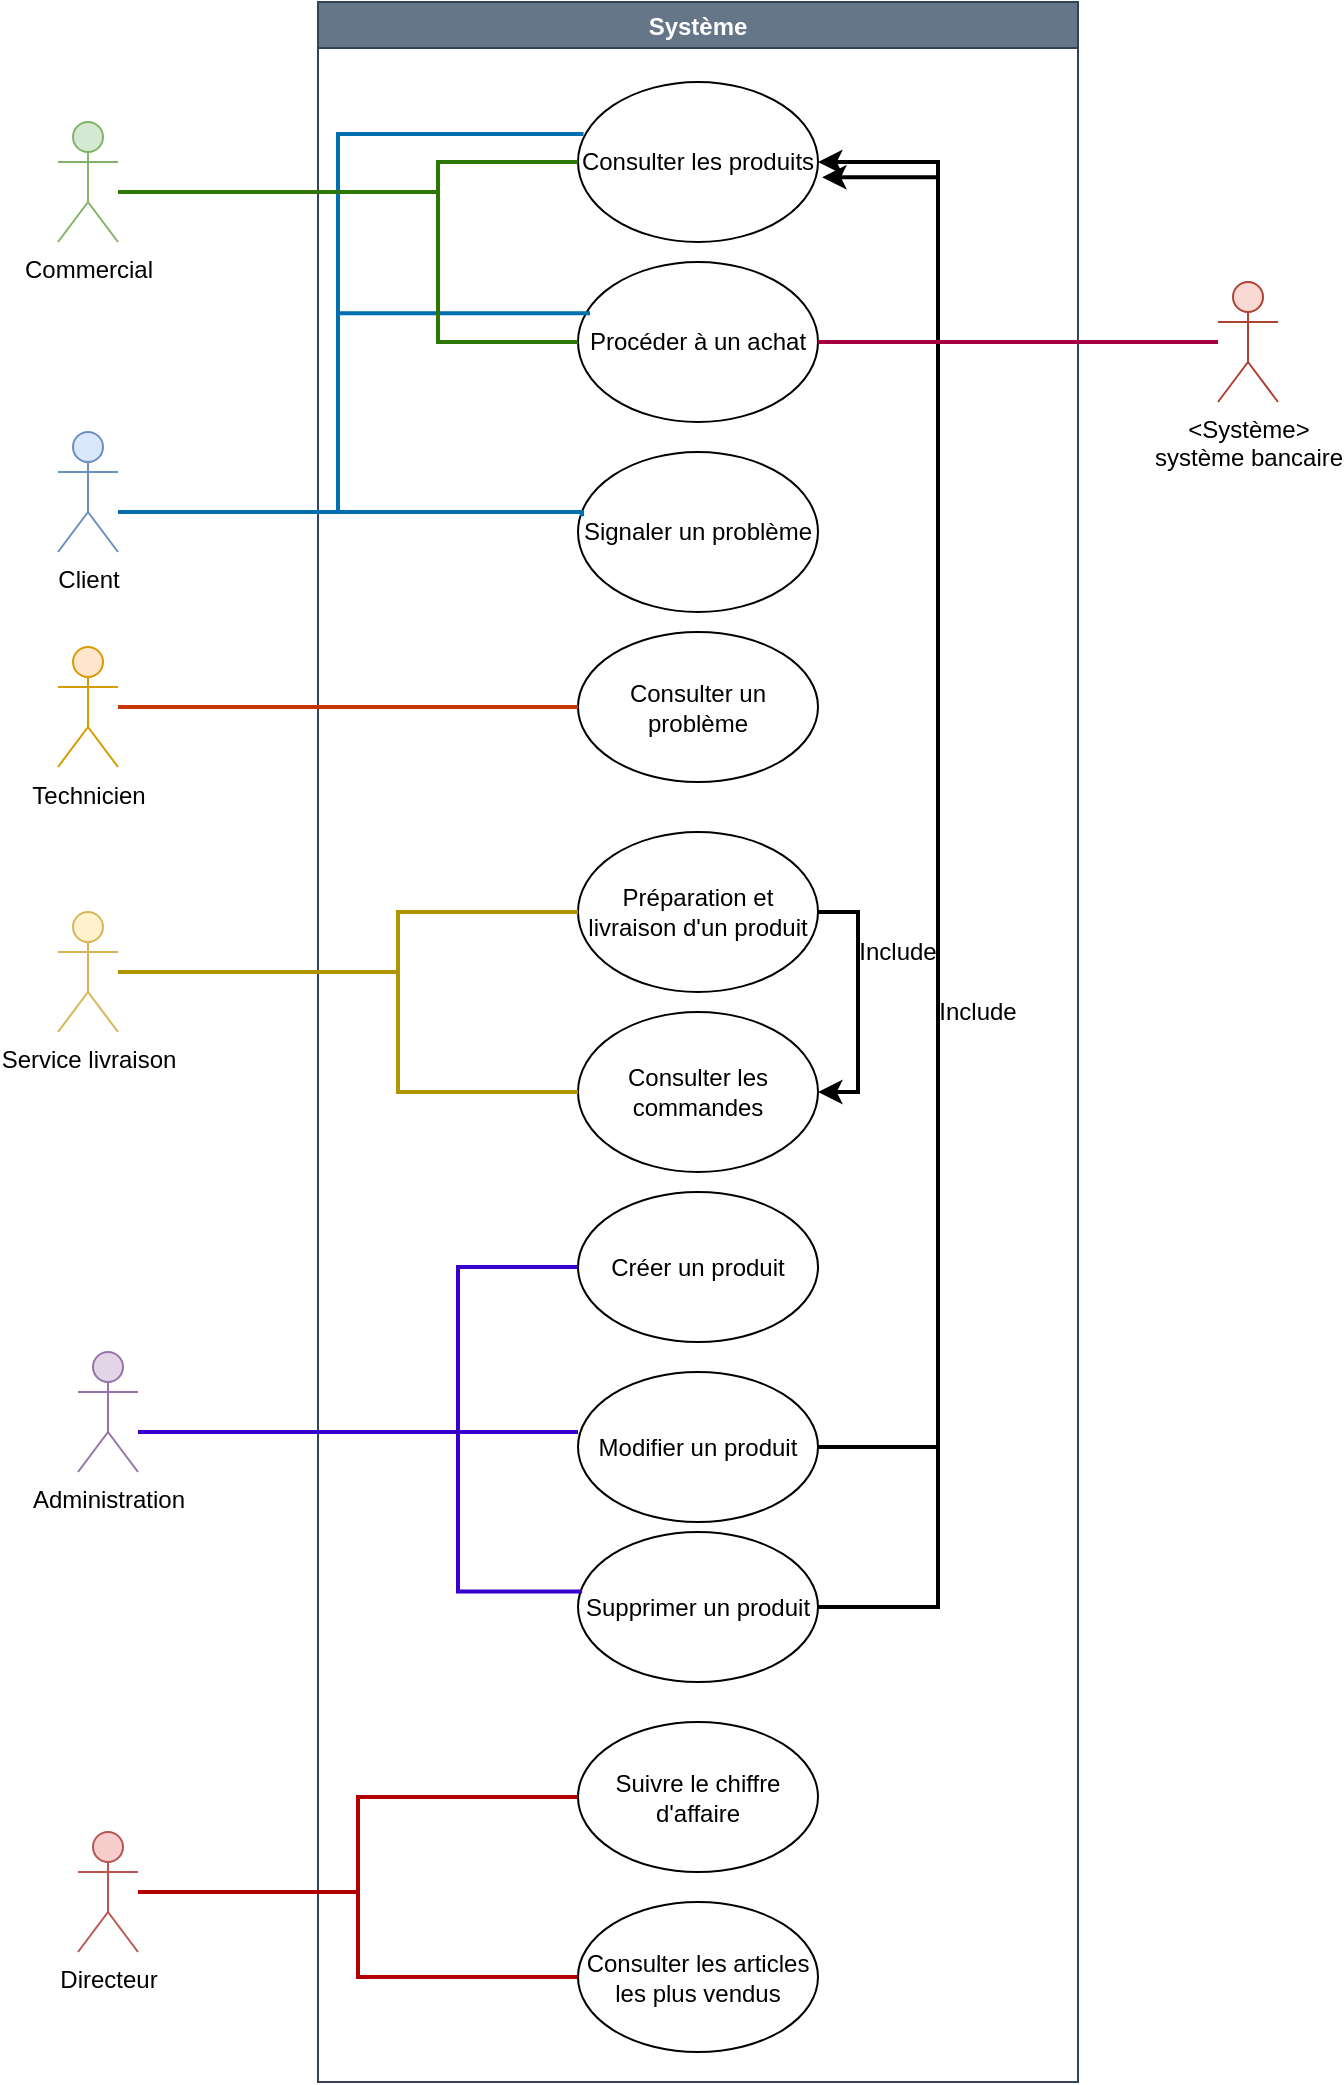 <mxfile version="17.4.6" type="github">
  <diagram id="5NFvf-m5Zn6yrLlLFYNt" name="Page-1">
    <mxGraphModel dx="1038" dy="547" grid="1" gridSize="10" guides="1" tooltips="1" connect="1" arrows="1" fold="1" page="1" pageScale="1" pageWidth="827" pageHeight="1169" math="0" shadow="0">
      <root>
        <mxCell id="0" />
        <mxCell id="1" parent="0" />
        <mxCell id="BCwNvKLhPUslLRuLDk5w-1" value="Système" style="swimlane;fillColor=#647687;fontColor=#ffffff;strokeColor=#314354;" vertex="1" parent="1">
          <mxGeometry x="230" y="65" width="380" height="1040" as="geometry" />
        </mxCell>
        <mxCell id="BCwNvKLhPUslLRuLDk5w-6" value="Consulter les produits" style="ellipse;whiteSpace=wrap;html=1;" vertex="1" parent="BCwNvKLhPUslLRuLDk5w-1">
          <mxGeometry x="130" y="40" width="120" height="80" as="geometry" />
        </mxCell>
        <mxCell id="BCwNvKLhPUslLRuLDk5w-7" value="Procéder à un achat" style="ellipse;whiteSpace=wrap;html=1;" vertex="1" parent="BCwNvKLhPUslLRuLDk5w-1">
          <mxGeometry x="130" y="130" width="120" height="80" as="geometry" />
        </mxCell>
        <mxCell id="BCwNvKLhPUslLRuLDk5w-9" value="Préparation et livraison d&#39;un produit" style="ellipse;whiteSpace=wrap;html=1;" vertex="1" parent="BCwNvKLhPUslLRuLDk5w-1">
          <mxGeometry x="130" y="415" width="120" height="80" as="geometry" />
        </mxCell>
        <mxCell id="BCwNvKLhPUslLRuLDk5w-8" value="Consulter les commandes" style="ellipse;whiteSpace=wrap;html=1;" vertex="1" parent="BCwNvKLhPUslLRuLDk5w-1">
          <mxGeometry x="130" y="505" width="120" height="80" as="geometry" />
        </mxCell>
        <mxCell id="BCwNvKLhPUslLRuLDk5w-11" value="Signaler un problème" style="ellipse;whiteSpace=wrap;html=1;" vertex="1" parent="BCwNvKLhPUslLRuLDk5w-1">
          <mxGeometry x="130" y="225" width="120" height="80" as="geometry" />
        </mxCell>
        <mxCell id="BCwNvKLhPUslLRuLDk5w-10" value="Consulter un problème" style="ellipse;whiteSpace=wrap;html=1;" vertex="1" parent="BCwNvKLhPUslLRuLDk5w-1">
          <mxGeometry x="130" y="315" width="120" height="75" as="geometry" />
        </mxCell>
        <mxCell id="BCwNvKLhPUslLRuLDk5w-18" value="Consulter les articles les plus vendus" style="ellipse;whiteSpace=wrap;html=1;" vertex="1" parent="BCwNvKLhPUslLRuLDk5w-1">
          <mxGeometry x="130" y="950" width="120" height="75" as="geometry" />
        </mxCell>
        <mxCell id="BCwNvKLhPUslLRuLDk5w-17" value="Suivre le chiffre d&#39;affaire" style="ellipse;whiteSpace=wrap;html=1;" vertex="1" parent="BCwNvKLhPUslLRuLDk5w-1">
          <mxGeometry x="130" y="860" width="120" height="75" as="geometry" />
        </mxCell>
        <mxCell id="BCwNvKLhPUslLRuLDk5w-16" value="Supprimer un produit" style="ellipse;whiteSpace=wrap;html=1;" vertex="1" parent="BCwNvKLhPUslLRuLDk5w-1">
          <mxGeometry x="130" y="765" width="120" height="75" as="geometry" />
        </mxCell>
        <mxCell id="BCwNvKLhPUslLRuLDk5w-15" value="Modifier un produit" style="ellipse;whiteSpace=wrap;html=1;" vertex="1" parent="BCwNvKLhPUslLRuLDk5w-1">
          <mxGeometry x="130" y="685" width="120" height="75" as="geometry" />
        </mxCell>
        <mxCell id="BCwNvKLhPUslLRuLDk5w-14" value="Créer un produit" style="ellipse;whiteSpace=wrap;html=1;" vertex="1" parent="BCwNvKLhPUslLRuLDk5w-1">
          <mxGeometry x="130" y="595" width="120" height="75" as="geometry" />
        </mxCell>
        <mxCell id="BCwNvKLhPUslLRuLDk5w-56" value="" style="endArrow=classic;html=1;rounded=0;strokeWidth=2;exitX=1;exitY=0.5;exitDx=0;exitDy=0;edgeStyle=orthogonalEdgeStyle;entryX=1;entryY=0.5;entryDx=0;entryDy=0;" edge="1" parent="BCwNvKLhPUslLRuLDk5w-1" source="BCwNvKLhPUslLRuLDk5w-15" target="BCwNvKLhPUslLRuLDk5w-6">
          <mxGeometry width="50" height="50" relative="1" as="geometry">
            <mxPoint x="160" y="625" as="sourcePoint" />
            <mxPoint x="300" y="85" as="targetPoint" />
            <Array as="points">
              <mxPoint x="310" y="723" />
              <mxPoint x="310" y="80" />
            </Array>
          </mxGeometry>
        </mxCell>
        <mxCell id="BCwNvKLhPUslLRuLDk5w-57" value="" style="endArrow=classic;html=1;rounded=0;strokeWidth=2;exitX=1;exitY=0.5;exitDx=0;exitDy=0;edgeStyle=orthogonalEdgeStyle;endFill=1;entryX=1.017;entryY=0.595;entryDx=0;entryDy=0;entryPerimeter=0;" edge="1" parent="BCwNvKLhPUslLRuLDk5w-1" source="BCwNvKLhPUslLRuLDk5w-16" target="BCwNvKLhPUslLRuLDk5w-6">
          <mxGeometry width="50" height="50" relative="1" as="geometry">
            <mxPoint x="160" y="725" as="sourcePoint" />
            <mxPoint x="310" y="95" as="targetPoint" />
            <Array as="points">
              <mxPoint x="310" y="803" />
              <mxPoint x="310" y="88" />
            </Array>
          </mxGeometry>
        </mxCell>
        <mxCell id="BCwNvKLhPUslLRuLDk5w-58" value="Include" style="text;html=1;strokeColor=none;fillColor=none;align=center;verticalAlign=middle;whiteSpace=wrap;rounded=0;" vertex="1" parent="BCwNvKLhPUslLRuLDk5w-1">
          <mxGeometry x="300" y="490" width="60" height="30" as="geometry" />
        </mxCell>
        <mxCell id="BCwNvKLhPUslLRuLDk5w-59" style="edgeStyle=orthogonalEdgeStyle;rounded=0;orthogonalLoop=1;jettySize=auto;html=1;startArrow=none;startFill=0;endArrow=classic;endFill=1;strokeWidth=2;entryX=1;entryY=0.5;entryDx=0;entryDy=0;exitX=1;exitY=0.5;exitDx=0;exitDy=0;" edge="1" parent="BCwNvKLhPUslLRuLDk5w-1" source="BCwNvKLhPUslLRuLDk5w-9" target="BCwNvKLhPUslLRuLDk5w-8">
          <mxGeometry relative="1" as="geometry">
            <mxPoint x="290" y="535" as="sourcePoint" />
          </mxGeometry>
        </mxCell>
        <mxCell id="BCwNvKLhPUslLRuLDk5w-60" value="Include" style="text;html=1;strokeColor=none;fillColor=none;align=center;verticalAlign=middle;whiteSpace=wrap;rounded=0;" vertex="1" parent="BCwNvKLhPUslLRuLDk5w-1">
          <mxGeometry x="260" y="460" width="60" height="30" as="geometry" />
        </mxCell>
        <mxCell id="BCwNvKLhPUslLRuLDk5w-20" style="edgeStyle=orthogonalEdgeStyle;rounded=0;orthogonalLoop=1;jettySize=auto;html=1;entryX=1;entryY=0.5;entryDx=0;entryDy=0;fillColor=#d80073;strokeColor=#A50040;endArrow=none;endFill=0;strokeWidth=2;" edge="1" parent="1" source="BCwNvKLhPUslLRuLDk5w-2" target="BCwNvKLhPUslLRuLDk5w-7">
          <mxGeometry relative="1" as="geometry" />
        </mxCell>
        <mxCell id="BCwNvKLhPUslLRuLDk5w-2" value="&amp;lt;Système&amp;gt;&lt;br&gt;système bancaire" style="shape=umlActor;verticalLabelPosition=bottom;verticalAlign=top;html=1;outlineConnect=0;fillColor=#fad9d5;strokeColor=#ae4132;" vertex="1" parent="1">
          <mxGeometry x="680" y="205" width="30" height="60" as="geometry" />
        </mxCell>
        <mxCell id="BCwNvKLhPUslLRuLDk5w-45" style="edgeStyle=orthogonalEdgeStyle;rounded=0;orthogonalLoop=1;jettySize=auto;html=1;entryX=0;entryY=0.5;entryDx=0;entryDy=0;fillColor=#6a00ff;strokeColor=#3700CC;strokeWidth=2;endArrow=none;endFill=0;" edge="1" parent="1" target="BCwNvKLhPUslLRuLDk5w-14">
          <mxGeometry relative="1" as="geometry">
            <mxPoint x="140" y="780" as="sourcePoint" />
            <Array as="points">
              <mxPoint x="140" y="780" />
              <mxPoint x="300" y="780" />
              <mxPoint x="300" y="698" />
            </Array>
          </mxGeometry>
        </mxCell>
        <mxCell id="BCwNvKLhPUslLRuLDk5w-47" value="" style="edgeStyle=orthogonalEdgeStyle;rounded=0;orthogonalLoop=1;jettySize=auto;html=1;fillColor=#6a00ff;strokeColor=#3700CC;strokeWidth=2;endArrow=none;endFill=0;" edge="1" parent="1">
          <mxGeometry relative="1" as="geometry">
            <mxPoint x="140" y="780" as="sourcePoint" />
            <mxPoint x="360" y="780" as="targetPoint" />
            <Array as="points">
              <mxPoint x="360" y="780" />
            </Array>
          </mxGeometry>
        </mxCell>
        <mxCell id="BCwNvKLhPUslLRuLDk5w-48" style="edgeStyle=orthogonalEdgeStyle;rounded=0;orthogonalLoop=1;jettySize=auto;html=1;entryX=0.017;entryY=0.397;entryDx=0;entryDy=0;fillColor=#6a00ff;strokeColor=#3700CC;startArrow=none;strokeWidth=2;endArrow=none;endFill=0;entryPerimeter=0;" edge="1" parent="1" target="BCwNvKLhPUslLRuLDk5w-16">
          <mxGeometry relative="1" as="geometry">
            <mxPoint x="140" y="780" as="sourcePoint" />
            <Array as="points">
              <mxPoint x="140" y="780" />
              <mxPoint x="300" y="780" />
              <mxPoint x="300" y="860" />
            </Array>
          </mxGeometry>
        </mxCell>
        <mxCell id="BCwNvKLhPUslLRuLDk5w-21" value="Administration" style="shape=umlActor;verticalLabelPosition=bottom;verticalAlign=top;html=1;outlineConnect=0;fillColor=#e1d5e7;strokeColor=#9673a6;" vertex="1" parent="1">
          <mxGeometry x="110" y="740" width="30" height="60" as="geometry" />
        </mxCell>
        <mxCell id="BCwNvKLhPUslLRuLDk5w-30" style="edgeStyle=orthogonalEdgeStyle;rounded=0;orthogonalLoop=1;jettySize=auto;html=1;entryX=0.023;entryY=0.325;entryDx=0;entryDy=0;fillColor=#1ba1e2;strokeColor=#006EAF;entryPerimeter=0;strokeWidth=2;endArrow=none;endFill=0;" edge="1" parent="1" target="BCwNvKLhPUslLRuLDk5w-6">
          <mxGeometry relative="1" as="geometry">
            <mxPoint x="130" y="320" as="sourcePoint" />
            <Array as="points">
              <mxPoint x="240" y="320" />
              <mxPoint x="240" y="131" />
            </Array>
          </mxGeometry>
        </mxCell>
        <mxCell id="BCwNvKLhPUslLRuLDk5w-31" style="edgeStyle=orthogonalEdgeStyle;rounded=0;orthogonalLoop=1;jettySize=auto;html=1;fillColor=#1ba1e2;strokeColor=#006EAF;entryX=0.05;entryY=0.32;entryDx=0;entryDy=0;entryPerimeter=0;strokeWidth=2;endArrow=none;endFill=0;" edge="1" parent="1" source="BCwNvKLhPUslLRuLDk5w-22" target="BCwNvKLhPUslLRuLDk5w-7">
          <mxGeometry relative="1" as="geometry">
            <mxPoint x="360" y="220" as="targetPoint" />
            <Array as="points">
              <mxPoint x="240" y="320" />
              <mxPoint x="240" y="221" />
            </Array>
          </mxGeometry>
        </mxCell>
        <mxCell id="BCwNvKLhPUslLRuLDk5w-38" style="edgeStyle=orthogonalEdgeStyle;rounded=0;orthogonalLoop=1;jettySize=auto;html=1;entryX=0.017;entryY=0.402;entryDx=0;entryDy=0;entryPerimeter=0;fillColor=#1ba1e2;strokeColor=#006EAF;strokeWidth=2;endArrow=none;endFill=0;" edge="1" parent="1" source="BCwNvKLhPUslLRuLDk5w-22" target="BCwNvKLhPUslLRuLDk5w-11">
          <mxGeometry relative="1" as="geometry">
            <Array as="points">
              <mxPoint x="362" y="320" />
            </Array>
          </mxGeometry>
        </mxCell>
        <mxCell id="BCwNvKLhPUslLRuLDk5w-22" value="Client" style="shape=umlActor;verticalLabelPosition=bottom;verticalAlign=top;html=1;outlineConnect=0;fillColor=#dae8fc;strokeColor=#6c8ebf;" vertex="1" parent="1">
          <mxGeometry x="100" y="280" width="30" height="60" as="geometry" />
        </mxCell>
        <mxCell id="BCwNvKLhPUslLRuLDk5w-43" style="edgeStyle=orthogonalEdgeStyle;rounded=0;orthogonalLoop=1;jettySize=auto;html=1;entryX=0;entryY=0.5;entryDx=0;entryDy=0;fillColor=#e3c800;strokeColor=#B09500;endArrow=none;endFill=0;strokeWidth=2;" edge="1" parent="1" source="BCwNvKLhPUslLRuLDk5w-23" target="BCwNvKLhPUslLRuLDk5w-8">
          <mxGeometry relative="1" as="geometry">
            <Array as="points">
              <mxPoint x="270" y="550" />
              <mxPoint x="270" y="610" />
            </Array>
          </mxGeometry>
        </mxCell>
        <mxCell id="BCwNvKLhPUslLRuLDk5w-44" style="edgeStyle=orthogonalEdgeStyle;rounded=0;orthogonalLoop=1;jettySize=auto;html=1;entryX=0;entryY=0.5;entryDx=0;entryDy=0;fillColor=#e3c800;strokeColor=#B09500;strokeWidth=2;endArrow=none;endFill=0;" edge="1" parent="1" source="BCwNvKLhPUslLRuLDk5w-23" target="BCwNvKLhPUslLRuLDk5w-9">
          <mxGeometry relative="1" as="geometry">
            <Array as="points">
              <mxPoint x="270" y="550" />
              <mxPoint x="270" y="520" />
            </Array>
          </mxGeometry>
        </mxCell>
        <mxCell id="BCwNvKLhPUslLRuLDk5w-52" value="" style="edgeStyle=orthogonalEdgeStyle;rounded=0;orthogonalLoop=1;jettySize=auto;html=1;entryX=0;entryY=0.5;entryDx=0;entryDy=0;fillColor=#e51400;strokeColor=#B20000;strokeWidth=2;endArrow=none;endFill=0;" edge="1" parent="1" source="BCwNvKLhPUslLRuLDk5w-24" target="BCwNvKLhPUslLRuLDk5w-17">
          <mxGeometry relative="1" as="geometry">
            <mxPoint x="185" y="810" as="targetPoint" />
          </mxGeometry>
        </mxCell>
        <mxCell id="BCwNvKLhPUslLRuLDk5w-53" style="edgeStyle=orthogonalEdgeStyle;rounded=0;orthogonalLoop=1;jettySize=auto;html=1;entryX=0;entryY=0.5;entryDx=0;entryDy=0;fillColor=#e51400;strokeColor=#B20000;strokeWidth=2;endArrow=none;endFill=0;" edge="1" parent="1" source="BCwNvKLhPUslLRuLDk5w-24" target="BCwNvKLhPUslLRuLDk5w-18">
          <mxGeometry relative="1" as="geometry" />
        </mxCell>
        <mxCell id="BCwNvKLhPUslLRuLDk5w-24" value="Directeur" style="shape=umlActor;verticalLabelPosition=bottom;verticalAlign=top;html=1;outlineConnect=0;fillColor=#f8cecc;strokeColor=#b85450;" vertex="1" parent="1">
          <mxGeometry x="110" y="980" width="30" height="60" as="geometry" />
        </mxCell>
        <mxCell id="BCwNvKLhPUslLRuLDk5w-40" style="edgeStyle=orthogonalEdgeStyle;rounded=0;orthogonalLoop=1;jettySize=auto;html=1;entryX=0;entryY=0.5;entryDx=0;entryDy=0;fillColor=#fa6800;strokeColor=#C73500;strokeWidth=2;endArrow=none;endFill=0;" edge="1" parent="1" source="BCwNvKLhPUslLRuLDk5w-25" target="BCwNvKLhPUslLRuLDk5w-10">
          <mxGeometry relative="1" as="geometry">
            <Array as="points">
              <mxPoint x="340" y="418" />
              <mxPoint x="340" y="418" />
            </Array>
          </mxGeometry>
        </mxCell>
        <mxCell id="BCwNvKLhPUslLRuLDk5w-25" value="Technicien" style="shape=umlActor;verticalLabelPosition=bottom;verticalAlign=top;html=1;outlineConnect=0;fillColor=#ffe6cc;strokeColor=#d79b00;" vertex="1" parent="1">
          <mxGeometry x="100" y="387.5" width="30" height="60" as="geometry" />
        </mxCell>
        <mxCell id="BCwNvKLhPUslLRuLDk5w-36" value="" style="edgeStyle=orthogonalEdgeStyle;rounded=0;orthogonalLoop=1;jettySize=auto;html=1;fillColor=#60a917;strokeColor=#2D7600;entryX=0;entryY=0.5;entryDx=0;entryDy=0;strokeWidth=2;endArrow=none;endFill=0;" edge="1" parent="1" source="BCwNvKLhPUslLRuLDk5w-26" target="BCwNvKLhPUslLRuLDk5w-6">
          <mxGeometry relative="1" as="geometry">
            <mxPoint x="360" y="160" as="targetPoint" />
            <Array as="points">
              <mxPoint x="290" y="160" />
              <mxPoint x="290" y="145" />
            </Array>
          </mxGeometry>
        </mxCell>
        <mxCell id="BCwNvKLhPUslLRuLDk5w-37" style="edgeStyle=orthogonalEdgeStyle;rounded=0;orthogonalLoop=1;jettySize=auto;html=1;fillColor=#60a917;strokeColor=#2D7600;entryX=0;entryY=0.5;entryDx=0;entryDy=0;strokeWidth=2;endArrow=none;endFill=0;" edge="1" parent="1" source="BCwNvKLhPUslLRuLDk5w-26" target="BCwNvKLhPUslLRuLDk5w-7">
          <mxGeometry relative="1" as="geometry">
            <mxPoint x="370" y="240" as="targetPoint" />
            <Array as="points">
              <mxPoint x="290" y="160" />
              <mxPoint x="290" y="235" />
            </Array>
          </mxGeometry>
        </mxCell>
        <mxCell id="BCwNvKLhPUslLRuLDk5w-26" value="Commercial" style="shape=umlActor;verticalLabelPosition=bottom;verticalAlign=top;html=1;outlineConnect=0;fillColor=#d5e8d4;strokeColor=#82b366;" vertex="1" parent="1">
          <mxGeometry x="100" y="125" width="30" height="60" as="geometry" />
        </mxCell>
        <mxCell id="BCwNvKLhPUslLRuLDk5w-23" value="Service livraison" style="shape=umlActor;verticalLabelPosition=bottom;verticalAlign=top;html=1;outlineConnect=0;fillColor=#fff2cc;strokeColor=#d6b656;" vertex="1" parent="1">
          <mxGeometry x="100" y="520" width="30" height="60" as="geometry" />
        </mxCell>
      </root>
    </mxGraphModel>
  </diagram>
</mxfile>

